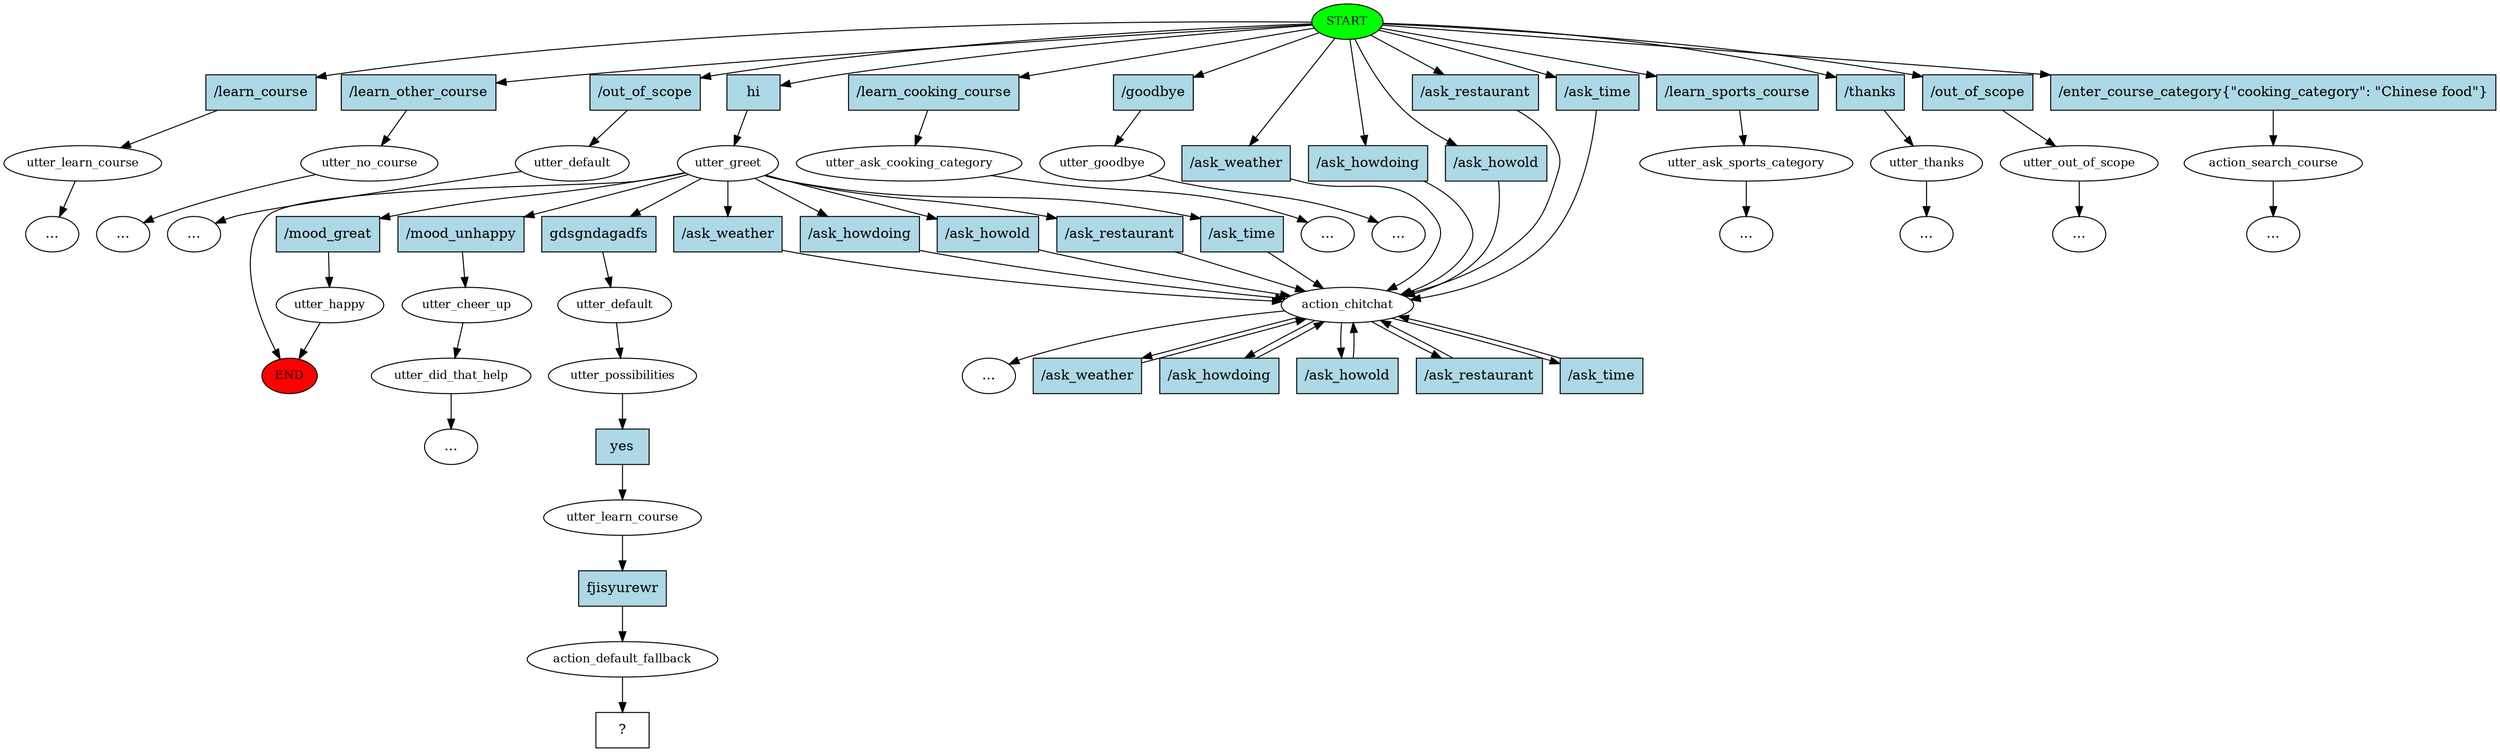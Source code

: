 digraph  {
0 [class="start active", fillcolor=green, fontsize=12, label=START, style=filled];
"-1" [class=end, fillcolor=red, fontsize=12, label=END, style=filled];
1 [class="", fontsize=12, label=utter_learn_course];
2 [class="", fontsize=12, label=utter_no_course];
"-7" [class=ellipsis, label="..."];
7 [class="", fontsize=12, label=utter_default];
"-9" [class=ellipsis, label="..."];
8 [class=active, fontsize=12, label=utter_greet];
9 [class="", fontsize=12, label=utter_ask_cooking_category];
"-10" [class=ellipsis, label="..."];
11 [class="", fontsize=12, label=utter_happy];
13 [class="", fontsize=12, label=utter_cheer_up];
14 [class="", fontsize=12, label=utter_did_that_help];
"-12" [class=ellipsis, label="..."];
18 [class="", fontsize=12, label=utter_goodbye];
"-13" [class=ellipsis, label="..."];
20 [class="", fontsize=12, label=action_chitchat];
25 [class="", fontsize=12, label=utter_ask_sports_category];
"-20" [class=ellipsis, label="..."];
"-45" [class=ellipsis, label="..."];
101 [class="", fontsize=12, label=utter_thanks];
"-46" [class=ellipsis, label="..."];
102 [class="", fontsize=12, label=utter_out_of_scope];
"-48" [class=ellipsis, label="..."];
"-49" [class=ellipsis, label="..."];
105 [class="", fontsize=12, label=action_search_course];
"-50" [class=ellipsis, label="..."];
107 [class=active, fontsize=12, label=utter_default];
108 [class=active, fontsize=12, label=utter_possibilities];
109 [class=active, fontsize=12, label=utter_learn_course];
110 [class=active, fontsize=12, label=action_default_fallback];
111 [class="intent dashed active", label="  ?  ", shape=rect];
112 [class=intent, fillcolor=lightblue, label="/learn_course", shape=rect, style=filled];
113 [class=intent, fillcolor=lightblue, label="/learn_other_course", shape=rect, style=filled];
114 [class=intent, fillcolor=lightblue, label="/out_of_scope", shape=rect, style=filled];
115 [class="intent active", fillcolor=lightblue, label=hi, shape=rect, style=filled];
116 [class=intent, fillcolor=lightblue, label="/learn_cooking_course", shape=rect, style=filled];
117 [class=intent, fillcolor=lightblue, label="/goodbye", shape=rect, style=filled];
118 [class=intent, fillcolor=lightblue, label="/ask_weather", shape=rect, style=filled];
119 [class=intent, fillcolor=lightblue, label="/ask_howdoing", shape=rect, style=filled];
120 [class=intent, fillcolor=lightblue, label="/ask_howold", shape=rect, style=filled];
121 [class=intent, fillcolor=lightblue, label="/ask_restaurant", shape=rect, style=filled];
122 [class=intent, fillcolor=lightblue, label="/ask_time", shape=rect, style=filled];
123 [class=intent, fillcolor=lightblue, label="/learn_sports_course", shape=rect, style=filled];
124 [class=intent, fillcolor=lightblue, label="/thanks", shape=rect, style=filled];
125 [class=intent, fillcolor=lightblue, label="/out_of_scope", shape=rect, style=filled];
126 [class=intent, fillcolor=lightblue, label="/enter_course_category{\"cooking_category\": \"Chinese food\"}", shape=rect, style=filled];
127 [class=intent, fillcolor=lightblue, label="/mood_great", shape=rect, style=filled];
128 [class=intent, fillcolor=lightblue, label="/mood_unhappy", shape=rect, style=filled];
129 [class="intent active", fillcolor=lightblue, label=gdsgndagadfs, shape=rect, style=filled];
130 [class=intent, fillcolor=lightblue, label="/ask_weather", shape=rect, style=filled];
131 [class=intent, fillcolor=lightblue, label="/ask_howdoing", shape=rect, style=filled];
132 [class=intent, fillcolor=lightblue, label="/ask_howold", shape=rect, style=filled];
133 [class=intent, fillcolor=lightblue, label="/ask_restaurant", shape=rect, style=filled];
134 [class=intent, fillcolor=lightblue, label="/ask_time", shape=rect, style=filled];
135 [class=intent, fillcolor=lightblue, label="/ask_weather", shape=rect, style=filled];
136 [class=intent, fillcolor=lightblue, label="/ask_howdoing", shape=rect, style=filled];
137 [class=intent, fillcolor=lightblue, label="/ask_howold", shape=rect, style=filled];
138 [class=intent, fillcolor=lightblue, label="/ask_restaurant", shape=rect, style=filled];
139 [class=intent, fillcolor=lightblue, label="/ask_time", shape=rect, style=filled];
140 [class="intent active", fillcolor=lightblue, label=yes, shape=rect, style=filled];
141 [class="intent active", fillcolor=lightblue, label=fjisyurewr, shape=rect, style=filled];
0 -> 112  [class="", key=0];
0 -> 113  [class="", key=0];
0 -> 114  [class="", key=0];
0 -> 115  [class=active, key=0];
0 -> 116  [class="", key=0];
0 -> 117  [class="", key=0];
0 -> 118  [class="", key=0];
0 -> 119  [class="", key=0];
0 -> 120  [class="", key=0];
0 -> 121  [class="", key=0];
0 -> 122  [class="", key=0];
0 -> 123  [class="", key=0];
0 -> 124  [class="", key=0];
0 -> 125  [class="", key=0];
0 -> 126  [class="", key=0];
1 -> "-49"  [class="", key=NONE, label=""];
2 -> "-7"  [class="", key=NONE, label=""];
7 -> "-9"  [class="", key=NONE, label=""];
8 -> "-1"  [class="", key=NONE, label=""];
8 -> 127  [class="", key=0];
8 -> 128  [class="", key=0];
8 -> 129  [class=active, key=0];
8 -> 130  [class="", key=0];
8 -> 131  [class="", key=0];
8 -> 132  [class="", key=0];
8 -> 133  [class="", key=0];
8 -> 134  [class="", key=0];
9 -> "-10"  [class="", key=NONE, label=""];
11 -> "-1"  [class="", key=NONE, label=""];
13 -> 14  [class="", key=NONE, label=""];
14 -> "-12"  [class="", key=NONE, label=""];
18 -> "-13"  [class="", key=NONE, label=""];
20 -> "-45"  [class="", key=NONE, label=""];
20 -> 135  [class="", key=0];
20 -> 136  [class="", key=0];
20 -> 137  [class="", key=0];
20 -> 138  [class="", key=0];
20 -> 139  [class="", key=0];
25 -> "-20"  [class="", key=NONE, label=""];
101 -> "-46"  [class="", key=NONE, label=""];
102 -> "-48"  [class="", key=NONE, label=""];
105 -> "-50"  [class="", key=NONE, label=""];
107 -> 108  [class=active, key=NONE, label=""];
108 -> 140  [class=active, key=0];
109 -> 141  [class=active, key=0];
110 -> 111  [class=active, key=NONE, label=""];
112 -> 1  [class="", key=0];
113 -> 2  [class="", key=0];
114 -> 7  [class="", key=0];
115 -> 8  [class=active, key=0];
116 -> 9  [class="", key=0];
117 -> 18  [class="", key=0];
118 -> 20  [class="", key=0];
119 -> 20  [class="", key=0];
120 -> 20  [class="", key=0];
121 -> 20  [class="", key=0];
122 -> 20  [class="", key=0];
123 -> 25  [class="", key=0];
124 -> 101  [class="", key=0];
125 -> 102  [class="", key=0];
126 -> 105  [class="", key=0];
127 -> 11  [class="", key=0];
128 -> 13  [class="", key=0];
129 -> 107  [class=active, key=0];
130 -> 20  [class="", key=0];
131 -> 20  [class="", key=0];
132 -> 20  [class="", key=0];
133 -> 20  [class="", key=0];
134 -> 20  [class="", key=0];
135 -> 20  [class="", key=0];
136 -> 20  [class="", key=0];
137 -> 20  [class="", key=0];
138 -> 20  [class="", key=0];
139 -> 20  [class="", key=0];
140 -> 109  [class=active, key=0];
141 -> 110  [class=active, key=0];
}
